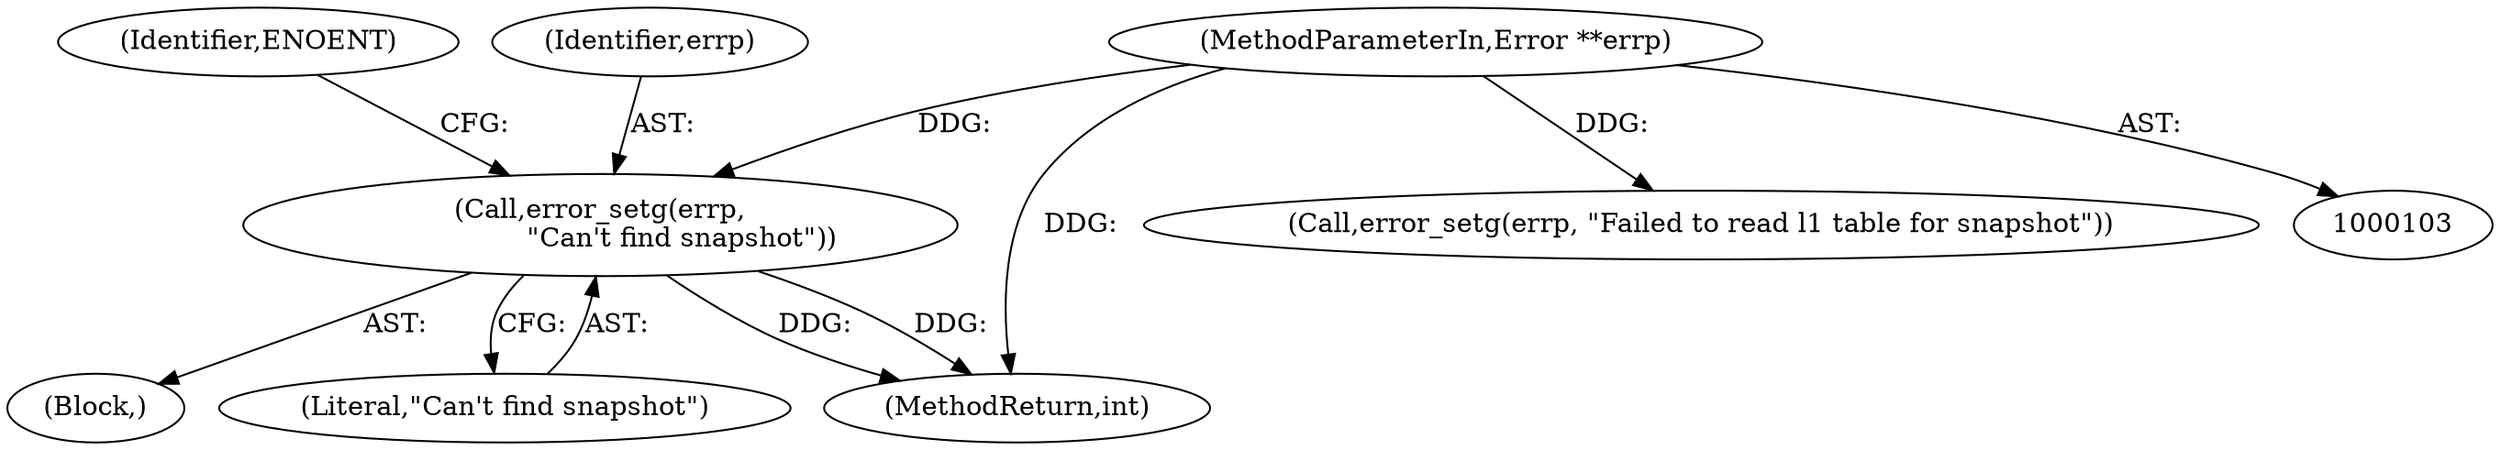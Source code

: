 digraph "0_qemu_c05e4667be91b46ab42b5a11babf8e84d476cc6b@pointer" {
"1000136" [label="(Call,error_setg(errp,\n                   \"Can't find snapshot\"))"];
"1000107" [label="(MethodParameterIn,Error **errp)"];
"1000135" [label="(Block,)"];
"1000138" [label="(Literal,\"Can't find snapshot\")"];
"1000107" [label="(MethodParameterIn,Error **errp)"];
"1000141" [label="(Identifier,ENOENT)"];
"1000136" [label="(Call,error_setg(errp,\n                   \"Can't find snapshot\"))"];
"1000180" [label="(Call,error_setg(errp, \"Failed to read l1 table for snapshot\"))"];
"1000137" [label="(Identifier,errp)"];
"1000231" [label="(MethodReturn,int)"];
"1000136" -> "1000135"  [label="AST: "];
"1000136" -> "1000138"  [label="CFG: "];
"1000137" -> "1000136"  [label="AST: "];
"1000138" -> "1000136"  [label="AST: "];
"1000141" -> "1000136"  [label="CFG: "];
"1000136" -> "1000231"  [label="DDG: "];
"1000136" -> "1000231"  [label="DDG: "];
"1000107" -> "1000136"  [label="DDG: "];
"1000107" -> "1000103"  [label="AST: "];
"1000107" -> "1000231"  [label="DDG: "];
"1000107" -> "1000180"  [label="DDG: "];
}
